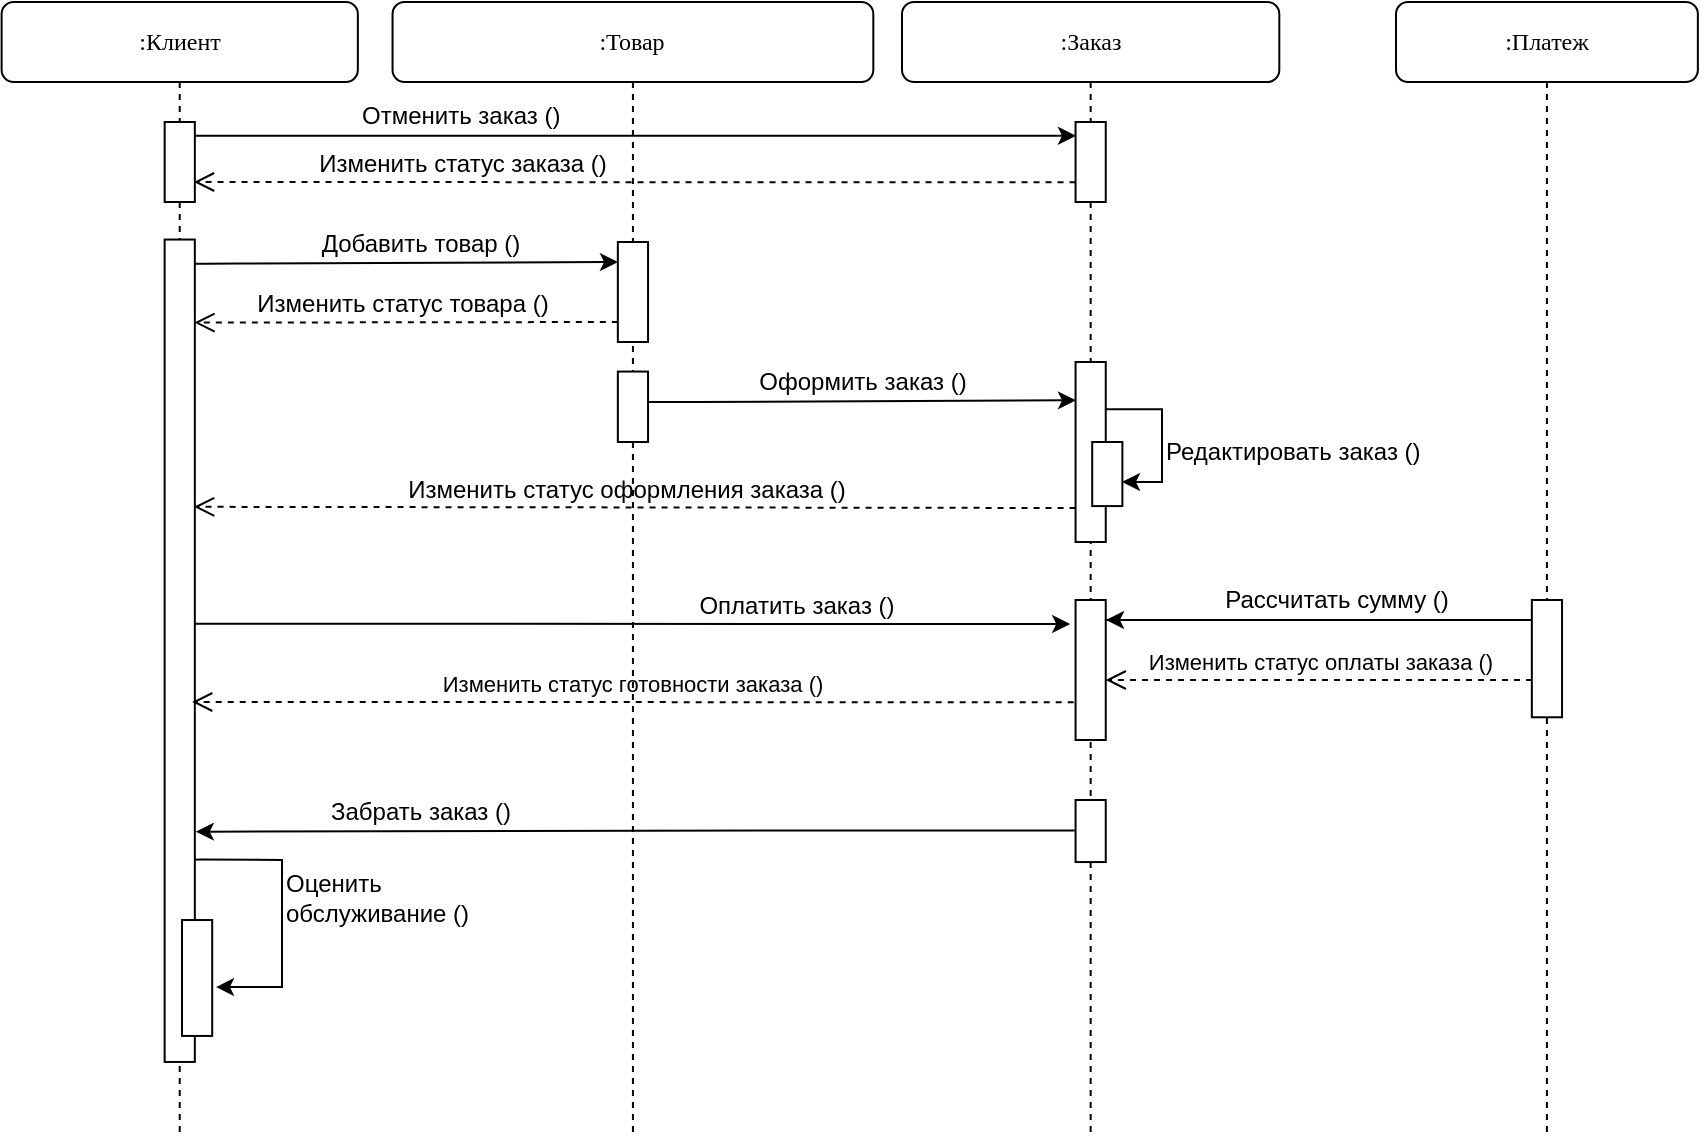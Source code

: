 <mxfile version="24.4.14" type="github">
  <diagram name="Page-1" id="13e1069c-82ec-6db2-03f1-153e76fe0fe0">
    <mxGraphModel dx="928" dy="472" grid="1" gridSize="10" guides="1" tooltips="1" connect="1" arrows="1" fold="1" page="1" pageScale="1" pageWidth="1100" pageHeight="850" background="#ffffff" math="0" shadow="0">
      <root>
        <mxCell id="0" />
        <mxCell id="1" parent="0" />
        <mxCell id="yxrjLS3KklHdsTJL3ypk-7" value="" style="group" parent="1" vertex="1" connectable="0">
          <mxGeometry x="143" y="141" width="815" height="568" as="geometry" />
        </mxCell>
        <mxCell id="7baba1c4bc27f4b0-3" value=":Заказ" style="shape=umlLifeline;perimeter=lifelinePerimeter;whiteSpace=wrap;html=1;container=1;collapsible=0;recursiveResize=0;outlineConnect=0;rounded=1;shadow=0;comic=0;labelBackgroundColor=none;strokeWidth=1;fontFamily=Verdana;fontSize=12;align=center;" parent="yxrjLS3KklHdsTJL3ypk-7" vertex="1">
          <mxGeometry x="440.001" width="188.654" height="568" as="geometry" />
        </mxCell>
        <mxCell id="7baba1c4bc27f4b0-11" value="&lt;font face=&quot;Helvetica&quot;&gt;Добавить товар ()&lt;/font&gt;" style="html=1;verticalAlign=bottom;endArrow=classic;labelBackgroundColor=none;fontFamily=Verdana;fontSize=12;edgeStyle=elbowEdgeStyle;elbow=horizontal;exitX=1.5;exitY=0.091;exitDx=0;exitDy=0;exitPerimeter=0;endFill=1;" parent="7baba1c4bc27f4b0-3" edge="1">
          <mxGeometry x="0.079" relative="1" as="geometry">
            <mxPoint x="-356.237" y="130.847" as="sourcePoint" />
            <mxPoint x="-142.001" y="130" as="targetPoint" />
            <Array as="points">
              <mxPoint x="-341.144" y="130.801" />
              <mxPoint x="-265.681" y="130.801" />
            </Array>
            <mxPoint as="offset" />
          </mxGeometry>
        </mxCell>
        <mxCell id="h31YHX-yHhgUwLXWbpLk-2" value="&lt;font face=&quot;Helvetica&quot;&gt;Изменить статус заказа ()&lt;/font&gt;" style="html=1;verticalAlign=bottom;endArrow=open;dashed=1;endSize=8;exitX=-0.1;exitY=0.573;labelBackgroundColor=none;fontFamily=Verdana;fontSize=12;exitDx=0;exitDy=0;exitPerimeter=0;entryX=0.972;entryY=0.75;entryDx=0;entryDy=0;entryPerimeter=0;" edge="1" parent="7baba1c4bc27f4b0-3" target="sDJp6HYPBoAjSgQRfUp4-20">
          <mxGeometry x="0.392" relative="1" as="geometry">
            <mxPoint x="-103.551" y="90" as="targetPoint" />
            <mxPoint x="86.78" y="90.184" as="sourcePoint" />
            <mxPoint as="offset" />
          </mxGeometry>
        </mxCell>
        <mxCell id="7baba1c4bc27f4b0-4" value=":Платеж" style="shape=umlLifeline;perimeter=lifelinePerimeter;whiteSpace=wrap;html=1;container=1;collapsible=0;recursiveResize=0;outlineConnect=0;rounded=1;shadow=0;comic=0;labelBackgroundColor=none;strokeWidth=1;fontFamily=Verdana;fontSize=12;align=center;" parent="yxrjLS3KklHdsTJL3ypk-7" vertex="1">
          <mxGeometry x="687.005" width="150.925" height="568" as="geometry" />
        </mxCell>
        <mxCell id="h31YHX-yHhgUwLXWbpLk-10" value="&lt;font face=&quot;Helvetica&quot;&gt;Рассчитать сумму ()&lt;/font&gt;" style="html=1;verticalAlign=bottom;endArrow=classic;labelBackgroundColor=none;fontFamily=Verdana;fontSize=12;edgeStyle=elbowEdgeStyle;elbow=horizontal;exitX=0.989;exitY=0.17;exitDx=0;exitDy=0;exitPerimeter=0;endFill=1;entryX=0.998;entryY=0.17;entryDx=0;entryDy=0;entryPerimeter=0;" edge="1" parent="7baba1c4bc27f4b0-4">
          <mxGeometry x="0.489" y="-1" relative="1" as="geometry">
            <mxPoint x="-145.13" y="309.0" as="sourcePoint" />
            <mxPoint x="-144.994" y="309.0" as="targetPoint" />
            <Array as="points">
              <mxPoint x="80.166" y="316.1" />
              <mxPoint x="-45.222" y="316.901" />
            </Array>
            <mxPoint as="offset" />
          </mxGeometry>
        </mxCell>
        <mxCell id="7baba1c4bc27f4b0-8" value=":Клиент" style="shape=umlLifeline;perimeter=lifelinePerimeter;whiteSpace=wrap;html=1;container=1;collapsible=0;recursiveResize=0;outlineConnect=0;rounded=1;shadow=0;comic=0;labelBackgroundColor=none;strokeWidth=1;fontFamily=Verdana;fontSize=12;align=center;" parent="yxrjLS3KklHdsTJL3ypk-7" vertex="1">
          <mxGeometry x="-10.19" width="178.113" height="568" as="geometry" />
        </mxCell>
        <mxCell id="sDJp6HYPBoAjSgQRfUp4-22" value="" style="edgeStyle=orthogonalEdgeStyle;rounded=0;orthogonalLoop=1;jettySize=auto;html=1;endArrow=classic;endFill=1;" parent="7baba1c4bc27f4b0-8" edge="1">
          <mxGeometry relative="1" as="geometry">
            <mxPoint x="537.19" y="66.89" as="targetPoint" />
            <mxPoint x="96.61" y="66.89" as="sourcePoint" />
          </mxGeometry>
        </mxCell>
        <mxCell id="sDJp6HYPBoAjSgQRfUp4-3" value=":Товар" style="shape=umlLifeline;perimeter=lifelinePerimeter;whiteSpace=wrap;html=1;container=1;collapsible=0;recursiveResize=0;outlineConnect=0;rounded=1;shadow=0;comic=0;labelBackgroundColor=none;strokeWidth=1;fontFamily=Verdana;fontSize=12;align=center;" parent="yxrjLS3KklHdsTJL3ypk-7" vertex="1">
          <mxGeometry x="185.275" width="240.385" height="568" as="geometry" />
        </mxCell>
        <mxCell id="h31YHX-yHhgUwLXWbpLk-6" value="&lt;font face=&quot;Helvetica&quot;&gt;Изменить статус товара ()&lt;/font&gt;" style="html=1;verticalAlign=bottom;endArrow=open;dashed=1;endSize=8;labelBackgroundColor=none;fontFamily=Verdana;fontSize=12;entryX=0.986;entryY=0.101;entryDx=0;entryDy=0;entryPerimeter=0;" edge="1" parent="sDJp6HYPBoAjSgQRfUp4-3" target="7baba1c4bc27f4b0-9">
          <mxGeometry x="0.019" relative="1" as="geometry">
            <mxPoint x="-56.264" y="160" as="targetPoint" />
            <mxPoint x="112.645" y="160" as="sourcePoint" />
            <mxPoint as="offset" />
          </mxGeometry>
        </mxCell>
        <mxCell id="h31YHX-yHhgUwLXWbpLk-9" value="&lt;font face=&quot;Helvetica&quot;&gt;Оплатить заказ ()&lt;/font&gt;" style="html=1;verticalAlign=bottom;endArrow=classic;labelBackgroundColor=none;fontFamily=Verdana;fontSize=12;edgeStyle=elbowEdgeStyle;elbow=horizontal;exitX=1.5;exitY=0.091;exitDx=0;exitDy=0;exitPerimeter=0;endFill=1;entryX=-0.177;entryY=0.172;entryDx=0;entryDy=0;entryPerimeter=0;" edge="1" parent="sDJp6HYPBoAjSgQRfUp4-3" target="yxrjLS3KklHdsTJL3ypk-5">
          <mxGeometry x="0.375" relative="1" as="geometry">
            <mxPoint x="-98.851" y="310.847" as="sourcePoint" />
            <mxPoint x="115.385" y="310" as="targetPoint" />
            <Array as="points">
              <mxPoint x="-83.758" y="310.801" />
              <mxPoint x="-8.295" y="310.801" />
            </Array>
            <mxPoint as="offset" />
          </mxGeometry>
        </mxCell>
        <mxCell id="sDJp6HYPBoAjSgQRfUp4-4" value="" style="html=1;points=[];perimeter=orthogonalPerimeter;rounded=0;shadow=0;comic=0;labelBackgroundColor=none;strokeWidth=1;fontFamily=Verdana;fontSize=12;align=center;" parent="yxrjLS3KklHdsTJL3ypk-7" vertex="1">
          <mxGeometry x="297.92" y="120" width="15.1" height="50" as="geometry" />
        </mxCell>
        <mxCell id="sDJp6HYPBoAjSgQRfUp4-17" value="Редактировать заказ ()" style="text;strokeColor=none;align=left;fillColor=none;html=1;verticalAlign=middle;whiteSpace=wrap;rounded=0;" parent="yxrjLS3KklHdsTJL3ypk-7" vertex="1">
          <mxGeometry x="570" y="207.61" width="130" height="34.78" as="geometry" />
        </mxCell>
        <mxCell id="sDJp6HYPBoAjSgQRfUp4-18" value="" style="edgeStyle=orthogonalEdgeStyle;rounded=0;orthogonalLoop=1;jettySize=auto;html=1;exitX=0.957;exitY=0.262;exitDx=0;exitDy=0;exitPerimeter=0;" parent="yxrjLS3KklHdsTJL3ypk-7" source="7baba1c4bc27f4b0-13" edge="1">
          <mxGeometry relative="1" as="geometry">
            <mxPoint x="550" y="240" as="targetPoint" />
            <Array as="points">
              <mxPoint x="570" y="204" />
              <mxPoint x="570" y="240" />
            </Array>
          </mxGeometry>
        </mxCell>
        <mxCell id="sDJp6HYPBoAjSgQRfUp4-19" value="" style="html=1;points=[];perimeter=orthogonalPerimeter;rounded=0;shadow=0;comic=0;labelBackgroundColor=none;strokeWidth=1;fontFamily=Verdana;fontSize=12;align=center;" parent="yxrjLS3KklHdsTJL3ypk-7" vertex="1">
          <mxGeometry x="526.78" y="60" width="15.09" height="40" as="geometry" />
        </mxCell>
        <mxCell id="sDJp6HYPBoAjSgQRfUp4-20" value="" style="html=1;points=[];perimeter=orthogonalPerimeter;rounded=0;shadow=0;comic=0;labelBackgroundColor=none;strokeWidth=1;fontFamily=Verdana;fontSize=12;align=center;" parent="yxrjLS3KklHdsTJL3ypk-7" vertex="1">
          <mxGeometry x="71.33" y="60" width="15.09" height="40" as="geometry" />
        </mxCell>
        <mxCell id="sDJp6HYPBoAjSgQRfUp4-23" value="Отменить заказ ()" style="text;strokeColor=none;align=left;fillColor=none;html=1;verticalAlign=middle;whiteSpace=wrap;rounded=0;" parent="yxrjLS3KklHdsTJL3ypk-7" vertex="1">
          <mxGeometry x="167.92" y="40" width="130" height="34.78" as="geometry" />
        </mxCell>
        <mxCell id="sDJp6HYPBoAjSgQRfUp4-29" value="" style="edgeStyle=orthogonalEdgeStyle;rounded=0;orthogonalLoop=1;jettySize=auto;html=1;entryX=1.126;entryY=0.578;entryDx=0;entryDy=0;entryPerimeter=0;exitX=0.981;exitY=0.754;exitDx=0;exitDy=0;exitPerimeter=0;" parent="yxrjLS3KklHdsTJL3ypk-7" source="7baba1c4bc27f4b0-9" target="sDJp6HYPBoAjSgQRfUp4-27" edge="1">
          <mxGeometry relative="1" as="geometry">
            <mxPoint x="166.417" y="393.392" as="targetPoint" />
            <Array as="points">
              <mxPoint x="89" y="429" />
              <mxPoint x="130" y="429" />
              <mxPoint x="130" y="492" />
            </Array>
            <mxPoint x="86.613" y="409.429" as="sourcePoint" />
          </mxGeometry>
        </mxCell>
        <mxCell id="7baba1c4bc27f4b0-9" value="" style="html=1;points=[];perimeter=orthogonalPerimeter;rounded=0;shadow=0;comic=0;labelBackgroundColor=none;strokeWidth=1;fontFamily=Verdana;fontSize=12;align=center;" parent="yxrjLS3KklHdsTJL3ypk-7" vertex="1">
          <mxGeometry x="71.321" y="118.774" width="15.096" height="411.198" as="geometry" />
        </mxCell>
        <mxCell id="sDJp6HYPBoAjSgQRfUp4-27" value="" style="html=1;points=[];perimeter=orthogonalPerimeter;rounded=0;shadow=0;comic=0;labelBackgroundColor=none;strokeWidth=1;fontFamily=Verdana;fontSize=12;align=center;" parent="yxrjLS3KklHdsTJL3ypk-7" vertex="1">
          <mxGeometry x="80.003" y="459.015" width="15.093" height="57.961" as="geometry" />
        </mxCell>
        <mxCell id="sDJp6HYPBoAjSgQRfUp4-30" value="Оценить обслуживание ()" style="text;strokeColor=none;align=left;fillColor=none;html=1;verticalAlign=middle;whiteSpace=wrap;rounded=0;" parent="yxrjLS3KklHdsTJL3ypk-7" vertex="1">
          <mxGeometry x="130.0" y="433.0" width="120" height="30" as="geometry" />
        </mxCell>
        <mxCell id="h31YHX-yHhgUwLXWbpLk-7" value="" style="html=1;points=[];perimeter=orthogonalPerimeter;rounded=0;shadow=0;comic=0;labelBackgroundColor=none;strokeWidth=1;fontFamily=Verdana;fontSize=12;align=center;" vertex="1" parent="yxrjLS3KklHdsTJL3ypk-7">
          <mxGeometry x="297.92" y="184.78" width="15.1" height="35.22" as="geometry" />
        </mxCell>
        <mxCell id="h31YHX-yHhgUwLXWbpLk-3" value="&lt;font face=&quot;Helvetica&quot;&gt;Оформить заказ ()&lt;/font&gt;" style="html=1;verticalAlign=bottom;endArrow=classic;labelBackgroundColor=none;fontFamily=Verdana;fontSize=12;edgeStyle=elbowEdgeStyle;elbow=horizontal;exitX=1.5;exitY=0.091;exitDx=0;exitDy=0;exitPerimeter=0;endFill=1;" edge="1" parent="yxrjLS3KklHdsTJL3ypk-7">
          <mxGeometry x="0.004" relative="1" as="geometry">
            <mxPoint x="313.024" y="199.997" as="sourcePoint" />
            <mxPoint x="527" y="199.15" as="targetPoint" />
            <Array as="points">
              <mxPoint x="328.116" y="199.951" />
              <mxPoint x="403.579" y="199.951" />
            </Array>
            <mxPoint as="offset" />
          </mxGeometry>
        </mxCell>
        <mxCell id="7baba1c4bc27f4b0-13" value="" style="html=1;points=[];perimeter=orthogonalPerimeter;rounded=0;shadow=0;comic=0;labelBackgroundColor=none;strokeWidth=1;fontFamily=Verdana;fontSize=12;align=center;" parent="yxrjLS3KklHdsTJL3ypk-7" vertex="1">
          <mxGeometry x="526.78" y="180" width="15.09" height="90" as="geometry" />
        </mxCell>
        <mxCell id="sDJp6HYPBoAjSgQRfUp4-16" value="" style="html=1;points=[];perimeter=orthogonalPerimeter;rounded=0;shadow=0;comic=0;labelBackgroundColor=none;strokeWidth=1;fontFamily=Verdana;fontSize=12;align=center;" parent="yxrjLS3KklHdsTJL3ypk-7" vertex="1">
          <mxGeometry x="535.1" y="220" width="15.09" height="32.04" as="geometry" />
        </mxCell>
        <mxCell id="h31YHX-yHhgUwLXWbpLk-8" value="&lt;font face=&quot;Helvetica&quot;&gt;Изменить статус оформления заказа ()&lt;/font&gt;" style="html=1;verticalAlign=bottom;endArrow=open;dashed=1;endSize=8;labelBackgroundColor=none;fontFamily=Verdana;fontSize=12;entryX=0.974;entryY=0.325;entryDx=0;entryDy=0;entryPerimeter=0;exitX=-0.033;exitY=0.453;exitDx=0;exitDy=0;exitPerimeter=0;" edge="1" parent="yxrjLS3KklHdsTJL3ypk-7" target="7baba1c4bc27f4b0-9">
          <mxGeometry x="0.019" relative="1" as="geometry">
            <mxPoint x="90.515" y="252.044" as="targetPoint" />
            <mxPoint x="526.782" y="253.0" as="sourcePoint" />
            <mxPoint as="offset" />
          </mxGeometry>
        </mxCell>
        <mxCell id="7baba1c4bc27f4b0-22" value="" style="html=1;points=[];perimeter=orthogonalPerimeter;rounded=0;shadow=0;comic=0;labelBackgroundColor=none;strokeWidth=1;fontFamily=Verdana;fontSize=12;align=center;" parent="yxrjLS3KklHdsTJL3ypk-7" vertex="1">
          <mxGeometry x="754.92" y="299" width="15.1" height="58.64" as="geometry" />
        </mxCell>
        <mxCell id="h31YHX-yHhgUwLXWbpLk-12" value="&lt;font style=&quot;font-size: 11px;&quot; face=&quot;Helvetica&quot;&gt;Изменить статус готовности заказа ()&lt;/font&gt;" style="html=1;verticalAlign=bottom;endArrow=open;dashed=1;endSize=8;exitX=0.006;exitY=0.794;labelBackgroundColor=none;fontFamily=Verdana;fontSize=12;exitDx=0;exitDy=0;exitPerimeter=0;entryX=0.972;entryY=0.584;entryDx=0;entryDy=0;entryPerimeter=0;" edge="1" parent="yxrjLS3KklHdsTJL3ypk-7">
          <mxGeometry relative="1" as="geometry">
            <mxPoint x="85.074" y="350.003" as="targetPoint" />
            <mxPoint x="525.856" y="350.109" as="sourcePoint" />
            <Array as="points">
              <mxPoint x="446.08" y="350.09" />
            </Array>
          </mxGeometry>
        </mxCell>
        <mxCell id="h31YHX-yHhgUwLXWbpLk-13" value="" style="html=1;points=[];perimeter=orthogonalPerimeter;rounded=0;shadow=0;comic=0;labelBackgroundColor=none;strokeWidth=1;fontFamily=Verdana;fontSize=12;align=center;" vertex="1" parent="yxrjLS3KklHdsTJL3ypk-7">
          <mxGeometry x="526.78" y="399" width="15.09" height="31.03" as="geometry" />
        </mxCell>
        <mxCell id="yxrjLS3KklHdsTJL3ypk-5" value="" style="html=1;points=[];perimeter=orthogonalPerimeter;rounded=0;shadow=0;comic=0;labelBackgroundColor=none;strokeWidth=1;fontFamily=Verdana;fontSize=12;align=center;" parent="yxrjLS3KklHdsTJL3ypk-7" vertex="1">
          <mxGeometry x="526.781" y="299" width="15.09" height="70" as="geometry" />
        </mxCell>
        <mxCell id="7baba1c4bc27f4b0-27" value="&lt;font style=&quot;font-size: 11px;&quot; face=&quot;Helvetica&quot;&gt;Изменить статус оплаты заказа ()&lt;/font&gt;" style="html=1;verticalAlign=bottom;endArrow=open;dashed=1;endSize=8;exitX=0.006;exitY=0.794;labelBackgroundColor=none;fontFamily=Verdana;fontSize=12;exitDx=0;exitDy=0;exitPerimeter=0;" parent="yxrjLS3KklHdsTJL3ypk-7" edge="1">
          <mxGeometry relative="1" as="geometry">
            <mxPoint x="541.87" y="339" as="targetPoint" />
            <mxPoint x="755.006" y="339.019" as="sourcePoint" />
          </mxGeometry>
        </mxCell>
        <mxCell id="h31YHX-yHhgUwLXWbpLk-14" value="&lt;font face=&quot;Helvetica&quot;&gt;Забрать заказ ()&lt;/font&gt;" style="html=1;verticalAlign=bottom;endArrow=classic;labelBackgroundColor=none;fontFamily=Verdana;fontSize=12;edgeStyle=elbowEdgeStyle;elbow=horizontal;exitX=-0.031;exitY=0.491;exitDx=0;exitDy=0;exitPerimeter=0;endFill=1;entryX=1.034;entryY=0.72;entryDx=0;entryDy=0;entryPerimeter=0;" edge="1" parent="yxrjLS3KklHdsTJL3ypk-7" source="h31YHX-yHhgUwLXWbpLk-13" target="7baba1c4bc27f4b0-9">
          <mxGeometry x="0.489" y="-1" relative="1" as="geometry">
            <mxPoint x="309.805" y="414.04" as="sourcePoint" />
            <mxPoint x="309.941" y="414.04" as="targetPoint" />
            <Array as="points">
              <mxPoint x="409.713" y="421.941" />
            </Array>
            <mxPoint as="offset" />
          </mxGeometry>
        </mxCell>
      </root>
    </mxGraphModel>
  </diagram>
</mxfile>
